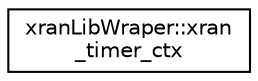 digraph "Graphical Class Hierarchy"
{
 // LATEX_PDF_SIZE
  edge [fontname="Helvetica",fontsize="10",labelfontname="Helvetica",labelfontsize="10"];
  node [fontname="Helvetica",fontsize="10",shape=record];
  rankdir="LR";
  Node0 [label="xranLibWraper::xran\l_timer_ctx",height=0.2,width=0.4,color="black", fillcolor="white", style="filled",URL="$structxran_lib_wraper_1_1xran__timer__ctx.html",tooltip=" "];
}

